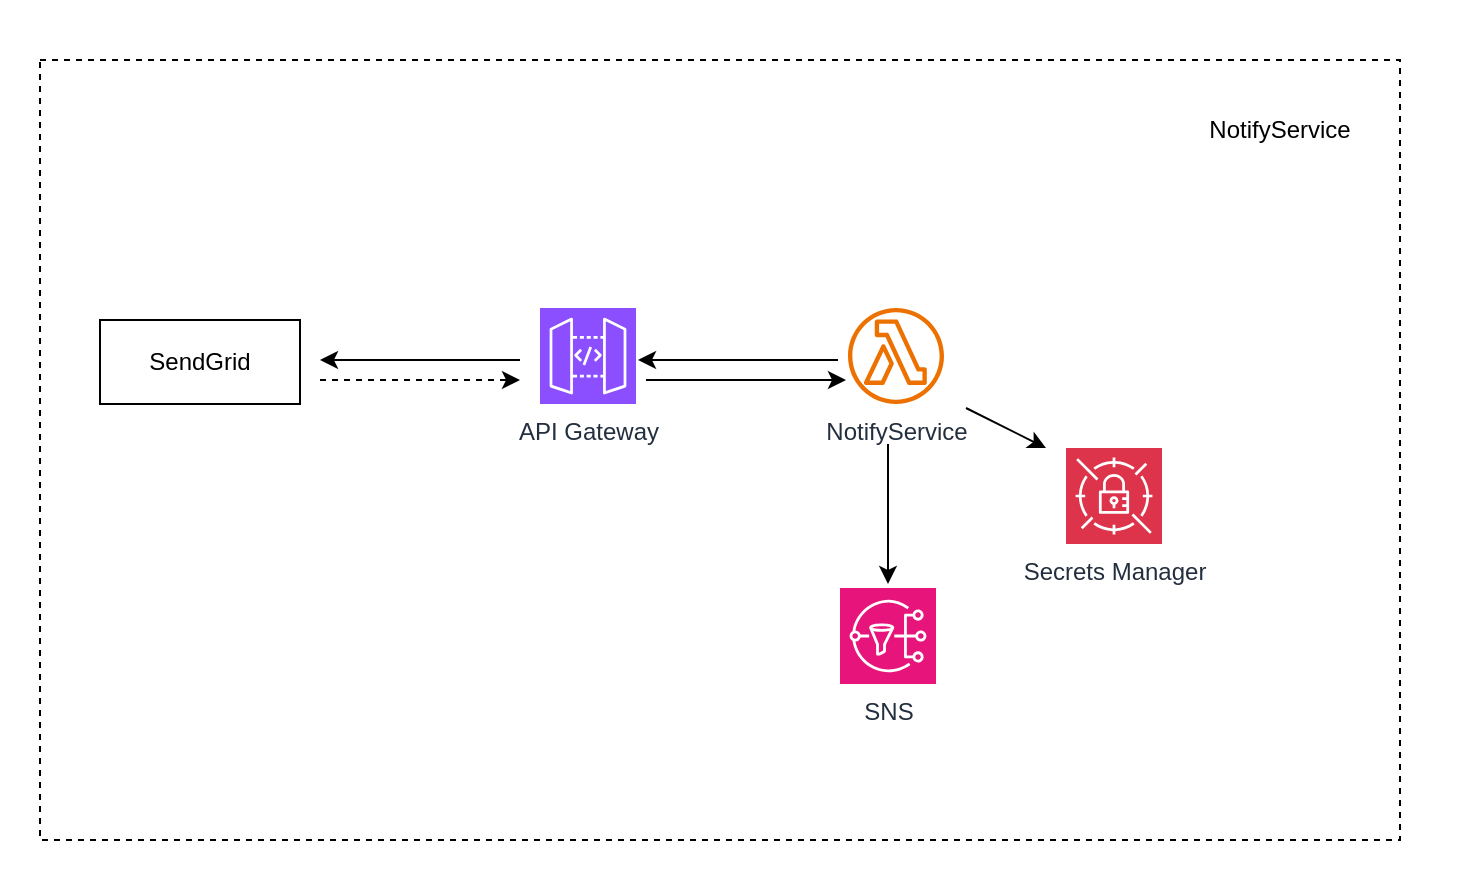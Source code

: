 <mxfile version="26.0.2">
  <diagram name="Page-1" id="lOB0Ulh5ce7KTcB_IQV_">
    <mxGraphModel dx="2241" dy="1860" grid="1" gridSize="10" guides="1" tooltips="1" connect="1" arrows="1" fold="1" page="1" pageScale="1" pageWidth="3300" pageHeight="4681" math="0" shadow="0">
      <root>
        <mxCell id="0" />
        <mxCell id="1" parent="0" />
        <mxCell id="-czGcG48HgA-eDObVo_C-6" value="" style="rounded=0;whiteSpace=wrap;html=1;strokeColor=none;" parent="1" vertex="1">
          <mxGeometry x="420" y="450" width="740" height="440" as="geometry" />
        </mxCell>
        <mxCell id="-czGcG48HgA-eDObVo_C-5" value="" style="rounded=0;whiteSpace=wrap;html=1;fillColor=none;dashed=1;" parent="1" vertex="1">
          <mxGeometry x="440" y="480" width="680" height="390" as="geometry" />
        </mxCell>
        <mxCell id="0M3k9IWtOeVX3BEfon_7-8" value="NotifyService" style="sketch=0;outlineConnect=0;fontColor=#232F3E;gradientColor=none;fillColor=#ED7100;strokeColor=none;dashed=0;verticalLabelPosition=bottom;verticalAlign=top;align=center;html=1;fontSize=12;fontStyle=0;aspect=fixed;pointerEvents=1;shape=mxgraph.aws4.lambda_function;" parent="1" vertex="1">
          <mxGeometry x="844" y="604" width="48" height="48" as="geometry" />
        </mxCell>
        <mxCell id="0M3k9IWtOeVX3BEfon_7-10" value="SNS" style="sketch=0;points=[[0,0,0],[0.25,0,0],[0.5,0,0],[0.75,0,0],[1,0,0],[0,1,0],[0.25,1,0],[0.5,1,0],[0.75,1,0],[1,1,0],[0,0.25,0],[0,0.5,0],[0,0.75,0],[1,0.25,0],[1,0.5,0],[1,0.75,0]];outlineConnect=0;fontColor=#232F3E;fillColor=#E7157B;strokeColor=#ffffff;dashed=0;verticalLabelPosition=bottom;verticalAlign=top;align=center;html=1;fontSize=12;fontStyle=0;aspect=fixed;shape=mxgraph.aws4.resourceIcon;resIcon=mxgraph.aws4.sns;" parent="1" vertex="1">
          <mxGeometry x="840" y="744" width="48" height="48" as="geometry" />
        </mxCell>
        <mxCell id="0M3k9IWtOeVX3BEfon_7-12" value="" style="endArrow=classic;html=1;rounded=0;" parent="1" edge="1">
          <mxGeometry width="50" height="50" relative="1" as="geometry">
            <mxPoint x="864" y="672" as="sourcePoint" />
            <mxPoint x="864" y="742" as="targetPoint" />
          </mxGeometry>
        </mxCell>
        <mxCell id="0M3k9IWtOeVX3BEfon_7-13" value="" style="endArrow=classic;html=1;rounded=0;" parent="1" edge="1">
          <mxGeometry width="50" height="50" relative="1" as="geometry">
            <mxPoint x="680" y="630" as="sourcePoint" />
            <mxPoint x="580" y="630" as="targetPoint" />
          </mxGeometry>
        </mxCell>
        <mxCell id="0M3k9IWtOeVX3BEfon_7-14" value="SendGrid" style="rounded=0;whiteSpace=wrap;html=1;" parent="1" vertex="1">
          <mxGeometry x="470" y="610" width="100" height="42" as="geometry" />
        </mxCell>
        <mxCell id="0M3k9IWtOeVX3BEfon_7-15" value="" style="endArrow=classic;html=1;rounded=0;dashed=1;" parent="1" edge="1">
          <mxGeometry width="50" height="50" relative="1" as="geometry">
            <mxPoint x="580" y="640" as="sourcePoint" />
            <mxPoint x="680" y="640" as="targetPoint" />
          </mxGeometry>
        </mxCell>
        <mxCell id="0M3k9IWtOeVX3BEfon_7-18" value="NotifyService" style="text;html=1;align=center;verticalAlign=middle;whiteSpace=wrap;rounded=0;" parent="1" vertex="1">
          <mxGeometry x="1030" y="500" width="60" height="30" as="geometry" />
        </mxCell>
        <mxCell id="-czGcG48HgA-eDObVo_C-1" value="API Gateway" style="sketch=0;points=[[0,0,0],[0.25,0,0],[0.5,0,0],[0.75,0,0],[1,0,0],[0,1,0],[0.25,1,0],[0.5,1,0],[0.75,1,0],[1,1,0],[0,0.25,0],[0,0.5,0],[0,0.75,0],[1,0.25,0],[1,0.5,0],[1,0.75,0]];outlineConnect=0;fontColor=#232F3E;fillColor=#8C4FFF;strokeColor=#ffffff;dashed=0;verticalLabelPosition=bottom;verticalAlign=top;align=center;html=1;fontSize=12;fontStyle=0;aspect=fixed;shape=mxgraph.aws4.resourceIcon;resIcon=mxgraph.aws4.api_gateway;" parent="1" vertex="1">
          <mxGeometry x="690" y="604" width="48" height="48" as="geometry" />
        </mxCell>
        <mxCell id="-czGcG48HgA-eDObVo_C-2" value="Secrets Manager" style="sketch=0;points=[[0,0,0],[0.25,0,0],[0.5,0,0],[0.75,0,0],[1,0,0],[0,1,0],[0.25,1,0],[0.5,1,0],[0.75,1,0],[1,1,0],[0,0.25,0],[0,0.5,0],[0,0.75,0],[1,0.25,0],[1,0.5,0],[1,0.75,0]];outlineConnect=0;fontColor=#232F3E;fillColor=#DD344C;strokeColor=#ffffff;dashed=0;verticalLabelPosition=bottom;verticalAlign=top;align=center;html=1;fontSize=12;fontStyle=0;aspect=fixed;shape=mxgraph.aws4.resourceIcon;resIcon=mxgraph.aws4.secrets_manager;" parent="1" vertex="1">
          <mxGeometry x="953" y="674" width="48" height="48" as="geometry" />
        </mxCell>
        <mxCell id="-czGcG48HgA-eDObVo_C-3" value="" style="endArrow=classic;html=1;rounded=0;" parent="1" edge="1">
          <mxGeometry width="50" height="50" relative="1" as="geometry">
            <mxPoint x="839" y="630" as="sourcePoint" />
            <mxPoint x="739" y="630" as="targetPoint" />
          </mxGeometry>
        </mxCell>
        <mxCell id="-czGcG48HgA-eDObVo_C-4" value="" style="endArrow=classic;html=1;rounded=0;" parent="1" edge="1">
          <mxGeometry width="50" height="50" relative="1" as="geometry">
            <mxPoint x="903" y="654" as="sourcePoint" />
            <mxPoint x="943" y="674" as="targetPoint" />
          </mxGeometry>
        </mxCell>
        <mxCell id="FNE5u3D9mKUjjRqbICzT-1" value="" style="endArrow=classic;html=1;rounded=0;" edge="1" parent="1">
          <mxGeometry width="50" height="50" relative="1" as="geometry">
            <mxPoint x="743" y="640" as="sourcePoint" />
            <mxPoint x="843" y="640" as="targetPoint" />
          </mxGeometry>
        </mxCell>
      </root>
    </mxGraphModel>
  </diagram>
</mxfile>
